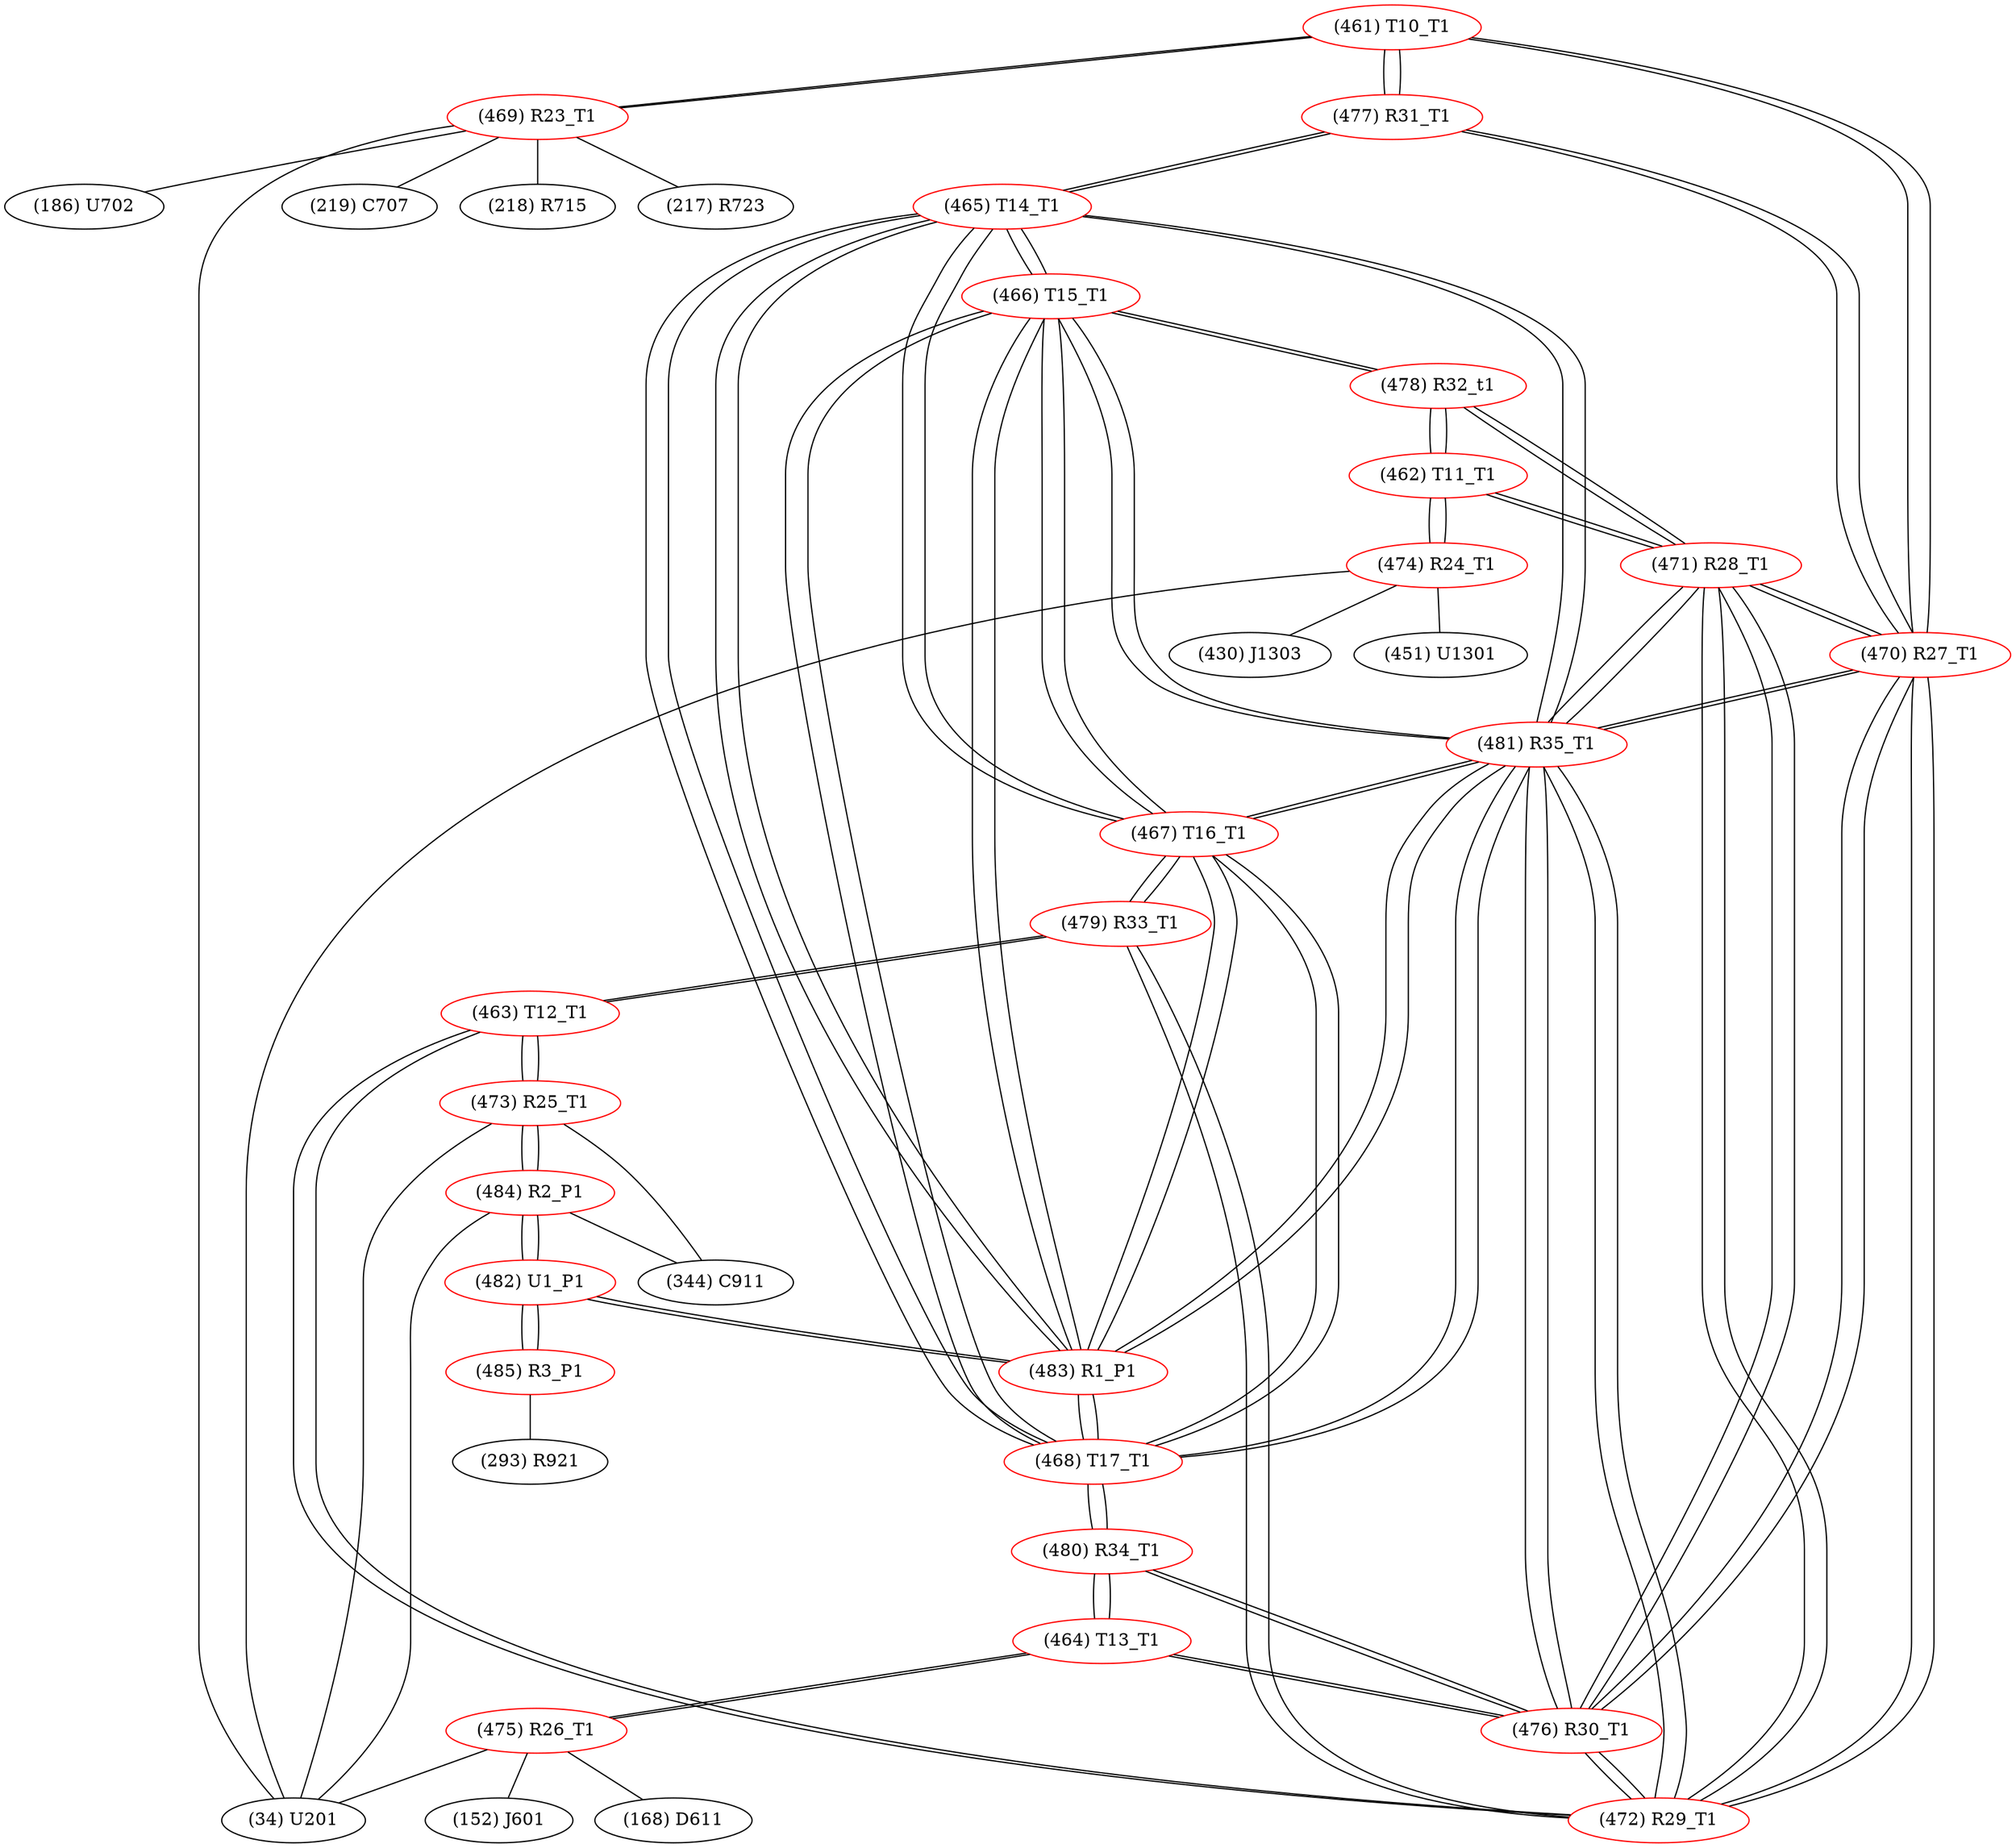 graph {
	461 [label="(461) T10_T1" color=red]
	469 [label="(469) R23_T1"]
	477 [label="(477) R31_T1"]
	470 [label="(470) R27_T1"]
	462 [label="(462) T11_T1" color=red]
	474 [label="(474) R24_T1"]
	471 [label="(471) R28_T1"]
	478 [label="(478) R32_t1"]
	463 [label="(463) T12_T1" color=red]
	479 [label="(479) R33_T1"]
	472 [label="(472) R29_T1"]
	473 [label="(473) R25_T1"]
	464 [label="(464) T13_T1" color=red]
	476 [label="(476) R30_T1"]
	480 [label="(480) R34_T1"]
	475 [label="(475) R26_T1"]
	465 [label="(465) T14_T1" color=red]
	477 [label="(477) R31_T1"]
	483 [label="(483) R1_P1"]
	468 [label="(468) T17_T1"]
	481 [label="(481) R35_T1"]
	467 [label="(467) T16_T1"]
	466 [label="(466) T15_T1"]
	466 [label="(466) T15_T1" color=red]
	478 [label="(478) R32_t1"]
	483 [label="(483) R1_P1"]
	468 [label="(468) T17_T1"]
	481 [label="(481) R35_T1"]
	467 [label="(467) T16_T1"]
	465 [label="(465) T14_T1"]
	467 [label="(467) T16_T1" color=red]
	479 [label="(479) R33_T1"]
	483 [label="(483) R1_P1"]
	468 [label="(468) T17_T1"]
	481 [label="(481) R35_T1"]
	466 [label="(466) T15_T1"]
	465 [label="(465) T14_T1"]
	468 [label="(468) T17_T1" color=red]
	480 [label="(480) R34_T1"]
	483 [label="(483) R1_P1"]
	481 [label="(481) R35_T1"]
	467 [label="(467) T16_T1"]
	466 [label="(466) T15_T1"]
	465 [label="(465) T14_T1"]
	469 [label="(469) R23_T1" color=red]
	186 [label="(186) U702"]
	219 [label="(219) C707"]
	218 [label="(218) R715"]
	217 [label="(217) R723"]
	34 [label="(34) U201"]
	461 [label="(461) T10_T1"]
	470 [label="(470) R27_T1" color=red]
	476 [label="(476) R30_T1"]
	481 [label="(481) R35_T1"]
	472 [label="(472) R29_T1"]
	471 [label="(471) R28_T1"]
	461 [label="(461) T10_T1"]
	477 [label="(477) R31_T1"]
	471 [label="(471) R28_T1" color=red]
	476 [label="(476) R30_T1"]
	481 [label="(481) R35_T1"]
	472 [label="(472) R29_T1"]
	470 [label="(470) R27_T1"]
	462 [label="(462) T11_T1"]
	478 [label="(478) R32_t1"]
	472 [label="(472) R29_T1" color=red]
	476 [label="(476) R30_T1"]
	481 [label="(481) R35_T1"]
	471 [label="(471) R28_T1"]
	470 [label="(470) R27_T1"]
	479 [label="(479) R33_T1"]
	463 [label="(463) T12_T1"]
	473 [label="(473) R25_T1" color=red]
	34 [label="(34) U201"]
	344 [label="(344) C911"]
	484 [label="(484) R2_P1"]
	463 [label="(463) T12_T1"]
	474 [label="(474) R24_T1" color=red]
	451 [label="(451) U1301"]
	34 [label="(34) U201"]
	430 [label="(430) J1303"]
	462 [label="(462) T11_T1"]
	475 [label="(475) R26_T1" color=red]
	34 [label="(34) U201"]
	168 [label="(168) D611"]
	152 [label="(152) J601"]
	464 [label="(464) T13_T1"]
	476 [label="(476) R30_T1" color=red]
	481 [label="(481) R35_T1"]
	472 [label="(472) R29_T1"]
	471 [label="(471) R28_T1"]
	470 [label="(470) R27_T1"]
	480 [label="(480) R34_T1"]
	464 [label="(464) T13_T1"]
	477 [label="(477) R31_T1" color=red]
	461 [label="(461) T10_T1"]
	470 [label="(470) R27_T1"]
	465 [label="(465) T14_T1"]
	478 [label="(478) R32_t1" color=red]
	466 [label="(466) T15_T1"]
	462 [label="(462) T11_T1"]
	471 [label="(471) R28_T1"]
	479 [label="(479) R33_T1" color=red]
	467 [label="(467) T16_T1"]
	472 [label="(472) R29_T1"]
	463 [label="(463) T12_T1"]
	480 [label="(480) R34_T1" color=red]
	468 [label="(468) T17_T1"]
	476 [label="(476) R30_T1"]
	464 [label="(464) T13_T1"]
	481 [label="(481) R35_T1" color=red]
	476 [label="(476) R30_T1"]
	472 [label="(472) R29_T1"]
	471 [label="(471) R28_T1"]
	470 [label="(470) R27_T1"]
	483 [label="(483) R1_P1"]
	468 [label="(468) T17_T1"]
	467 [label="(467) T16_T1"]
	466 [label="(466) T15_T1"]
	465 [label="(465) T14_T1"]
	482 [label="(482) U1_P1" color=red]
	485 [label="(485) R3_P1"]
	484 [label="(484) R2_P1"]
	483 [label="(483) R1_P1"]
	483 [label="(483) R1_P1" color=red]
	468 [label="(468) T17_T1"]
	481 [label="(481) R35_T1"]
	467 [label="(467) T16_T1"]
	466 [label="(466) T15_T1"]
	465 [label="(465) T14_T1"]
	482 [label="(482) U1_P1"]
	484 [label="(484) R2_P1" color=red]
	34 [label="(34) U201"]
	344 [label="(344) C911"]
	473 [label="(473) R25_T1"]
	482 [label="(482) U1_P1"]
	485 [label="(485) R3_P1" color=red]
	293 [label="(293) R921"]
	482 [label="(482) U1_P1"]
	461 -- 469
	461 -- 477
	461 -- 470
	462 -- 474
	462 -- 471
	462 -- 478
	463 -- 479
	463 -- 472
	463 -- 473
	464 -- 476
	464 -- 480
	464 -- 475
	465 -- 477
	465 -- 483
	465 -- 468
	465 -- 481
	465 -- 467
	465 -- 466
	466 -- 478
	466 -- 483
	466 -- 468
	466 -- 481
	466 -- 467
	466 -- 465
	467 -- 479
	467 -- 483
	467 -- 468
	467 -- 481
	467 -- 466
	467 -- 465
	468 -- 480
	468 -- 483
	468 -- 481
	468 -- 467
	468 -- 466
	468 -- 465
	469 -- 186
	469 -- 219
	469 -- 218
	469 -- 217
	469 -- 34
	469 -- 461
	470 -- 476
	470 -- 481
	470 -- 472
	470 -- 471
	470 -- 461
	470 -- 477
	471 -- 476
	471 -- 481
	471 -- 472
	471 -- 470
	471 -- 462
	471 -- 478
	472 -- 476
	472 -- 481
	472 -- 471
	472 -- 470
	472 -- 479
	472 -- 463
	473 -- 34
	473 -- 344
	473 -- 484
	473 -- 463
	474 -- 451
	474 -- 34
	474 -- 430
	474 -- 462
	475 -- 34
	475 -- 168
	475 -- 152
	475 -- 464
	476 -- 481
	476 -- 472
	476 -- 471
	476 -- 470
	476 -- 480
	476 -- 464
	477 -- 461
	477 -- 470
	477 -- 465
	478 -- 466
	478 -- 462
	478 -- 471
	479 -- 467
	479 -- 472
	479 -- 463
	480 -- 468
	480 -- 476
	480 -- 464
	481 -- 476
	481 -- 472
	481 -- 471
	481 -- 470
	481 -- 483
	481 -- 468
	481 -- 467
	481 -- 466
	481 -- 465
	482 -- 485
	482 -- 484
	482 -- 483
	483 -- 468
	483 -- 481
	483 -- 467
	483 -- 466
	483 -- 465
	483 -- 482
	484 -- 34
	484 -- 344
	484 -- 473
	484 -- 482
	485 -- 293
	485 -- 482
}